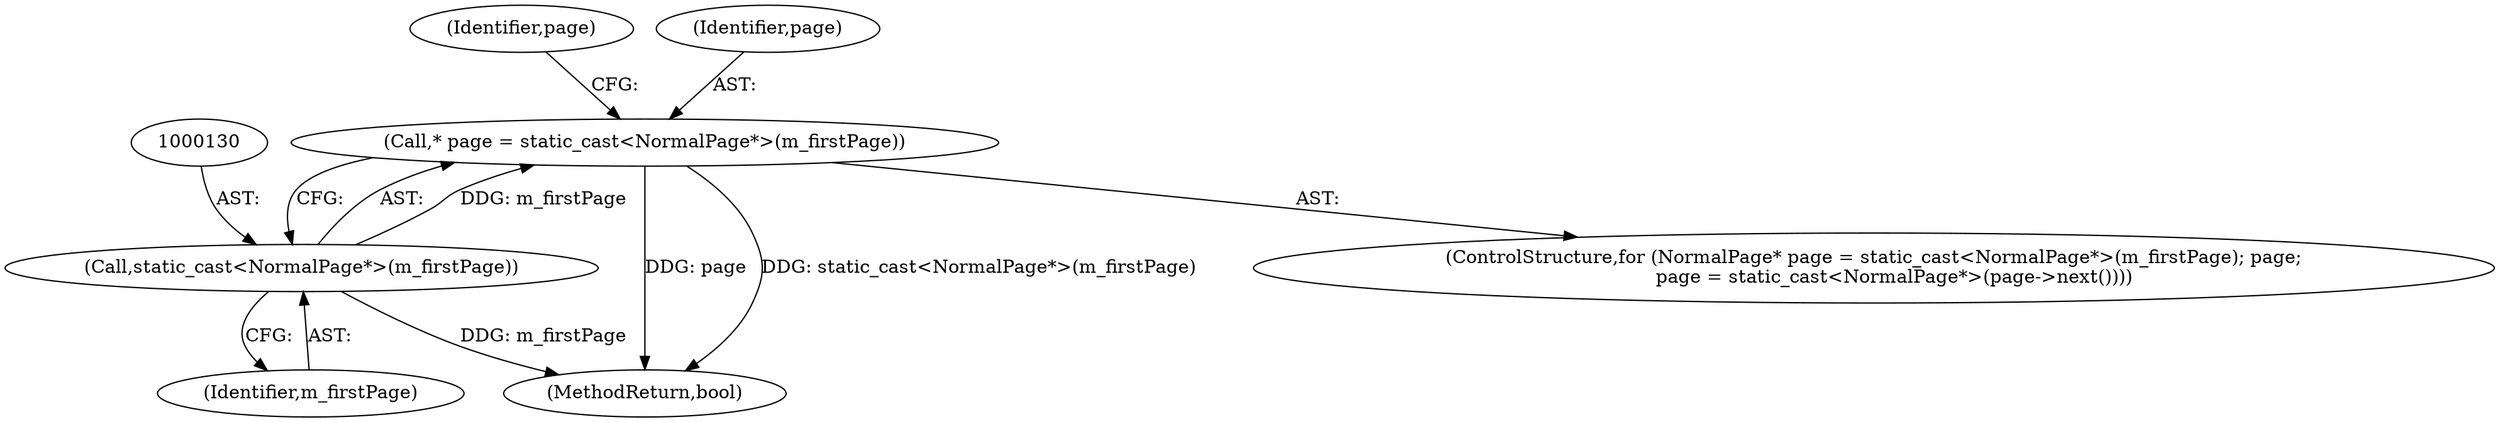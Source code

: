 digraph "0_Chrome_0749ec24fae74ec32d0567eef0e5ec43c84dbcb9_3@pointer" {
"1000127" [label="(Call,* page = static_cast<NormalPage*>(m_firstPage))"];
"1000129" [label="(Call,static_cast<NormalPage*>(m_firstPage))"];
"1000129" [label="(Call,static_cast<NormalPage*>(m_firstPage))"];
"1000132" [label="(Identifier,page)"];
"1000248" [label="(MethodReturn,bool)"];
"1000131" [label="(Identifier,m_firstPage)"];
"1000125" [label="(ControlStructure,for (NormalPage* page = static_cast<NormalPage*>(m_firstPage); page;\n       page = static_cast<NormalPage*>(page->next())))"];
"1000127" [label="(Call,* page = static_cast<NormalPage*>(m_firstPage))"];
"1000128" [label="(Identifier,page)"];
"1000127" -> "1000125"  [label="AST: "];
"1000127" -> "1000129"  [label="CFG: "];
"1000128" -> "1000127"  [label="AST: "];
"1000129" -> "1000127"  [label="AST: "];
"1000132" -> "1000127"  [label="CFG: "];
"1000127" -> "1000248"  [label="DDG: page"];
"1000127" -> "1000248"  [label="DDG: static_cast<NormalPage*>(m_firstPage)"];
"1000129" -> "1000127"  [label="DDG: m_firstPage"];
"1000129" -> "1000131"  [label="CFG: "];
"1000130" -> "1000129"  [label="AST: "];
"1000131" -> "1000129"  [label="AST: "];
"1000129" -> "1000248"  [label="DDG: m_firstPage"];
}
